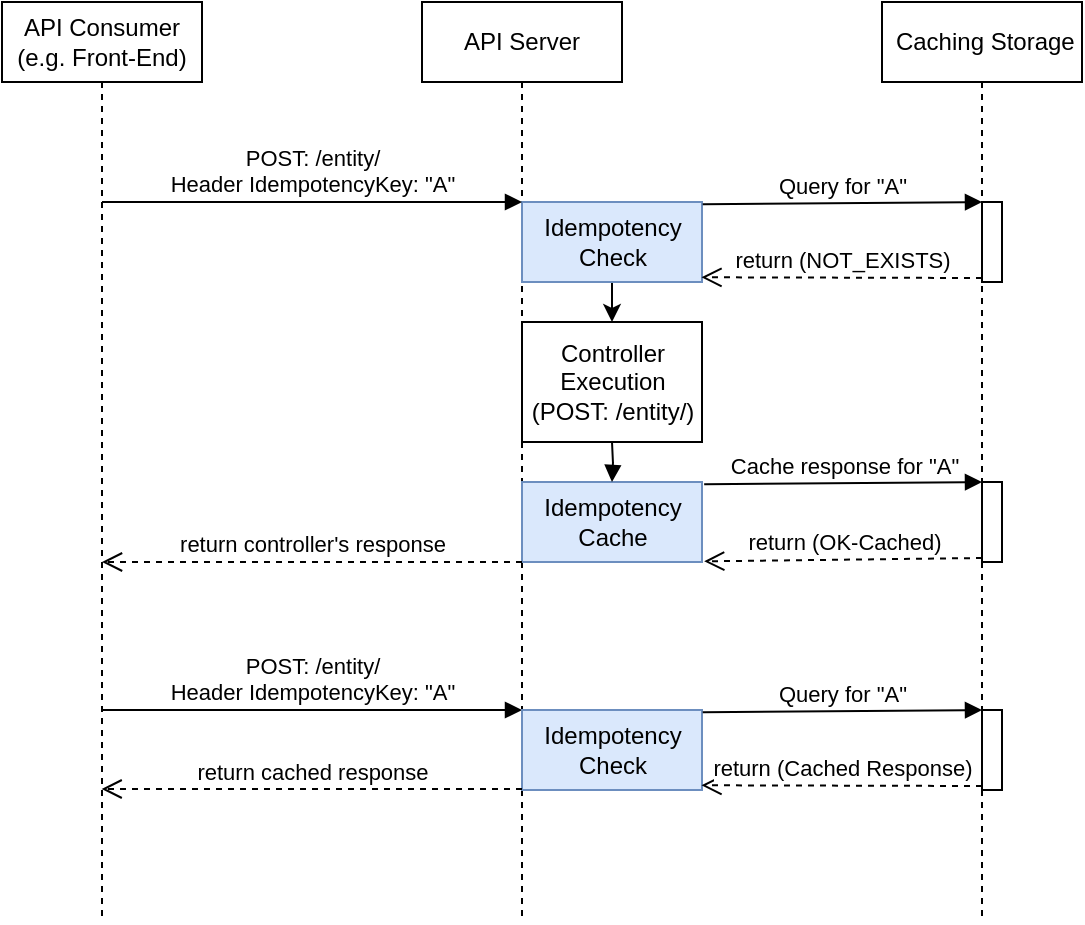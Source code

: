 <mxfile version="16.2.6" type="device"><diagram id="5EN5gdnhLpuuWoEAekzg" name="Page-1"><mxGraphModel dx="813" dy="430" grid="1" gridSize="10" guides="1" tooltips="1" connect="1" arrows="1" fold="1" page="1" pageScale="1" pageWidth="850" pageHeight="1100" math="0" shadow="0"><root><mxCell id="0"/><mxCell id="1" parent="0"/><mxCell id="N_RZks_65n-bIKVN4Lzd-2" value="&lt;div&gt;API Consumer&lt;/div&gt;&lt;div&gt;(e.g. Front-End)&lt;/div&gt;" style="shape=umlLifeline;perimeter=lifelinePerimeter;whiteSpace=wrap;html=1;container=1;collapsible=0;recursiveResize=0;outlineConnect=0;" parent="1" vertex="1"><mxGeometry x="40" y="20" width="100" height="460" as="geometry"/></mxCell><mxCell id="N_RZks_65n-bIKVN4Lzd-3" value="API Server" style="shape=umlLifeline;perimeter=lifelinePerimeter;whiteSpace=wrap;html=1;container=1;collapsible=0;recursiveResize=0;outlineConnect=0;" parent="1" vertex="1"><mxGeometry x="250" y="20" width="100" height="460" as="geometry"/></mxCell><mxCell id="N_RZks_65n-bIKVN4Lzd-28" style="edgeStyle=orthogonalEdgeStyle;rounded=0;orthogonalLoop=1;jettySize=auto;html=1;" parent="1" source="N_RZks_65n-bIKVN4Lzd-12" edge="1"><mxGeometry relative="1" as="geometry"><mxPoint x="345" y="180" as="targetPoint"/></mxGeometry></mxCell><mxCell id="N_RZks_65n-bIKVN4Lzd-12" value="&lt;div&gt;Idempotency&lt;/div&gt;&lt;div&gt;Check&lt;/div&gt;" style="html=1;points=[];perimeter=orthogonalPerimeter;fillColor=#dae8fc;strokeColor=#6c8ebf;" parent="1" vertex="1"><mxGeometry x="300" y="120" width="90" height="40" as="geometry"/></mxCell><mxCell id="N_RZks_65n-bIKVN4Lzd-29" value="&lt;div&gt;Idempotency&lt;/div&gt;&lt;div&gt;Cache&lt;/div&gt;" style="html=1;points=[];perimeter=orthogonalPerimeter;fillColor=#dae8fc;strokeColor=#6c8ebf;" parent="1" vertex="1"><mxGeometry x="300" y="260" width="90" height="40" as="geometry"/></mxCell><mxCell id="N_RZks_65n-bIKVN4Lzd-13" value="&lt;div&gt;POST: /entity/&lt;/div&gt;Header IdempotencyKey: &quot;A&quot;" style="html=1;verticalAlign=bottom;endArrow=block;entryX=0;entryY=0;" parent="1" source="N_RZks_65n-bIKVN4Lzd-2" target="N_RZks_65n-bIKVN4Lzd-12" edge="1"><mxGeometry relative="1" as="geometry"><mxPoint x="220" y="120" as="sourcePoint"/></mxGeometry></mxCell><mxCell id="N_RZks_65n-bIKVN4Lzd-18" value="&amp;nbsp;Caching Storage" style="shape=umlLifeline;perimeter=lifelinePerimeter;whiteSpace=wrap;html=1;container=1;collapsible=0;recursiveResize=0;outlineConnect=0;" parent="1" vertex="1"><mxGeometry x="480" y="20" width="100" height="460" as="geometry"/></mxCell><mxCell id="N_RZks_65n-bIKVN4Lzd-22" value="" style="html=1;points=[];perimeter=orthogonalPerimeter;" parent="N_RZks_65n-bIKVN4Lzd-18" vertex="1"><mxGeometry x="50" y="100" width="10" height="40" as="geometry"/></mxCell><mxCell id="N_RZks_65n-bIKVN4Lzd-23" value="Query for &quot;A&quot;" style="html=1;verticalAlign=bottom;endArrow=block;entryX=0;entryY=0;exitX=1.004;exitY=0.027;exitDx=0;exitDy=0;exitPerimeter=0;" parent="1" source="N_RZks_65n-bIKVN4Lzd-12" target="N_RZks_65n-bIKVN4Lzd-22" edge="1"><mxGeometry relative="1" as="geometry"><mxPoint x="420" y="120" as="sourcePoint"/></mxGeometry></mxCell><mxCell id="N_RZks_65n-bIKVN4Lzd-24" value="return (NOT_EXISTS)" style="html=1;verticalAlign=bottom;endArrow=open;dashed=1;endSize=8;exitX=0;exitY=0.95;entryX=0.997;entryY=0.941;entryDx=0;entryDy=0;entryPerimeter=0;" parent="1" source="N_RZks_65n-bIKVN4Lzd-22" target="N_RZks_65n-bIKVN4Lzd-12" edge="1"><mxGeometry relative="1" as="geometry"><mxPoint x="400" y="160" as="targetPoint"/></mxGeometry></mxCell><mxCell id="N_RZks_65n-bIKVN4Lzd-27" value="Controller&lt;br&gt;Execution&lt;br&gt;(POST: /entity/)" style="html=1;points=[];perimeter=orthogonalPerimeter;" parent="1" vertex="1"><mxGeometry x="300" y="180" width="90" height="60" as="geometry"/></mxCell><mxCell id="N_RZks_65n-bIKVN4Lzd-33" value="" style="endArrow=block;endFill=1;html=1;edgeStyle=orthogonalEdgeStyle;align=left;verticalAlign=top;" parent="1" edge="1"><mxGeometry x="-1" relative="1" as="geometry"><mxPoint x="345" y="240" as="sourcePoint"/><mxPoint x="345" y="260" as="targetPoint"/></mxGeometry></mxCell><mxCell id="N_RZks_65n-bIKVN4Lzd-35" value="" style="html=1;points=[];perimeter=orthogonalPerimeter;" parent="1" vertex="1"><mxGeometry x="530" y="260" width="10" height="40" as="geometry"/></mxCell><mxCell id="N_RZks_65n-bIKVN4Lzd-36" value="Cache response for &quot;A&quot;" style="html=1;verticalAlign=bottom;endArrow=block;entryX=0;entryY=0;exitX=1.012;exitY=0.027;exitDx=0;exitDy=0;exitPerimeter=0;" parent="1" source="N_RZks_65n-bIKVN4Lzd-29" target="N_RZks_65n-bIKVN4Lzd-35" edge="1"><mxGeometry relative="1" as="geometry"><mxPoint x="440" y="260" as="sourcePoint"/></mxGeometry></mxCell><mxCell id="N_RZks_65n-bIKVN4Lzd-37" value="return (OK-Cached)" style="html=1;verticalAlign=bottom;endArrow=open;dashed=1;endSize=8;exitX=0;exitY=0.95;entryX=1.012;entryY=0.992;entryDx=0;entryDy=0;entryPerimeter=0;" parent="1" source="N_RZks_65n-bIKVN4Lzd-35" target="N_RZks_65n-bIKVN4Lzd-29" edge="1"><mxGeometry relative="1" as="geometry"><mxPoint x="440" y="336" as="targetPoint"/></mxGeometry></mxCell><mxCell id="N_RZks_65n-bIKVN4Lzd-39" value="return controller's response" style="html=1;verticalAlign=bottom;endArrow=open;dashed=1;endSize=8;" parent="1" target="N_RZks_65n-bIKVN4Lzd-2" edge="1"><mxGeometry relative="1" as="geometry"><mxPoint x="300" y="300" as="sourcePoint"/><mxPoint x="220" y="300" as="targetPoint"/></mxGeometry></mxCell><mxCell id="N_RZks_65n-bIKVN4Lzd-40" value="&lt;div&gt;POST: /entity/&lt;/div&gt;Header IdempotencyKey: &quot;A&quot;" style="html=1;verticalAlign=bottom;endArrow=block;entryX=0;entryY=0;" parent="1" edge="1"><mxGeometry relative="1" as="geometry"><mxPoint x="89.81" y="374" as="sourcePoint"/><mxPoint x="300" y="374" as="targetPoint"/></mxGeometry></mxCell><mxCell id="N_RZks_65n-bIKVN4Lzd-41" value="&lt;div&gt;Idempotency&lt;/div&gt;&lt;div&gt;Check&lt;/div&gt;" style="html=1;points=[];perimeter=orthogonalPerimeter;fillColor=#dae8fc;strokeColor=#6c8ebf;" parent="1" vertex="1"><mxGeometry x="300" y="374" width="90" height="40" as="geometry"/></mxCell><mxCell id="N_RZks_65n-bIKVN4Lzd-42" value="" style="html=1;points=[];perimeter=orthogonalPerimeter;" parent="1" vertex="1"><mxGeometry x="530" y="374" width="10" height="40" as="geometry"/></mxCell><mxCell id="N_RZks_65n-bIKVN4Lzd-43" value="Query for &quot;A&quot;" style="html=1;verticalAlign=bottom;endArrow=block;entryX=0;entryY=0;exitX=1.004;exitY=0.027;exitDx=0;exitDy=0;exitPerimeter=0;" parent="1" source="N_RZks_65n-bIKVN4Lzd-41" target="N_RZks_65n-bIKVN4Lzd-42" edge="1"><mxGeometry relative="1" as="geometry"><mxPoint x="420" y="374" as="sourcePoint"/></mxGeometry></mxCell><mxCell id="N_RZks_65n-bIKVN4Lzd-44" value="return (Cached Response)" style="html=1;verticalAlign=bottom;endArrow=open;dashed=1;endSize=8;exitX=0;exitY=0.95;entryX=0.997;entryY=0.941;entryDx=0;entryDy=0;entryPerimeter=0;" parent="1" source="N_RZks_65n-bIKVN4Lzd-42" target="N_RZks_65n-bIKVN4Lzd-41" edge="1"><mxGeometry relative="1" as="geometry"><mxPoint x="400" y="414" as="targetPoint"/></mxGeometry></mxCell><mxCell id="N_RZks_65n-bIKVN4Lzd-45" value="return cached response" style="html=1;verticalAlign=bottom;endArrow=open;dashed=1;endSize=8;" parent="1" edge="1"><mxGeometry relative="1" as="geometry"><mxPoint x="300" y="413.5" as="sourcePoint"/><mxPoint x="89.81" y="413.5" as="targetPoint"/></mxGeometry></mxCell></root></mxGraphModel></diagram></mxfile>